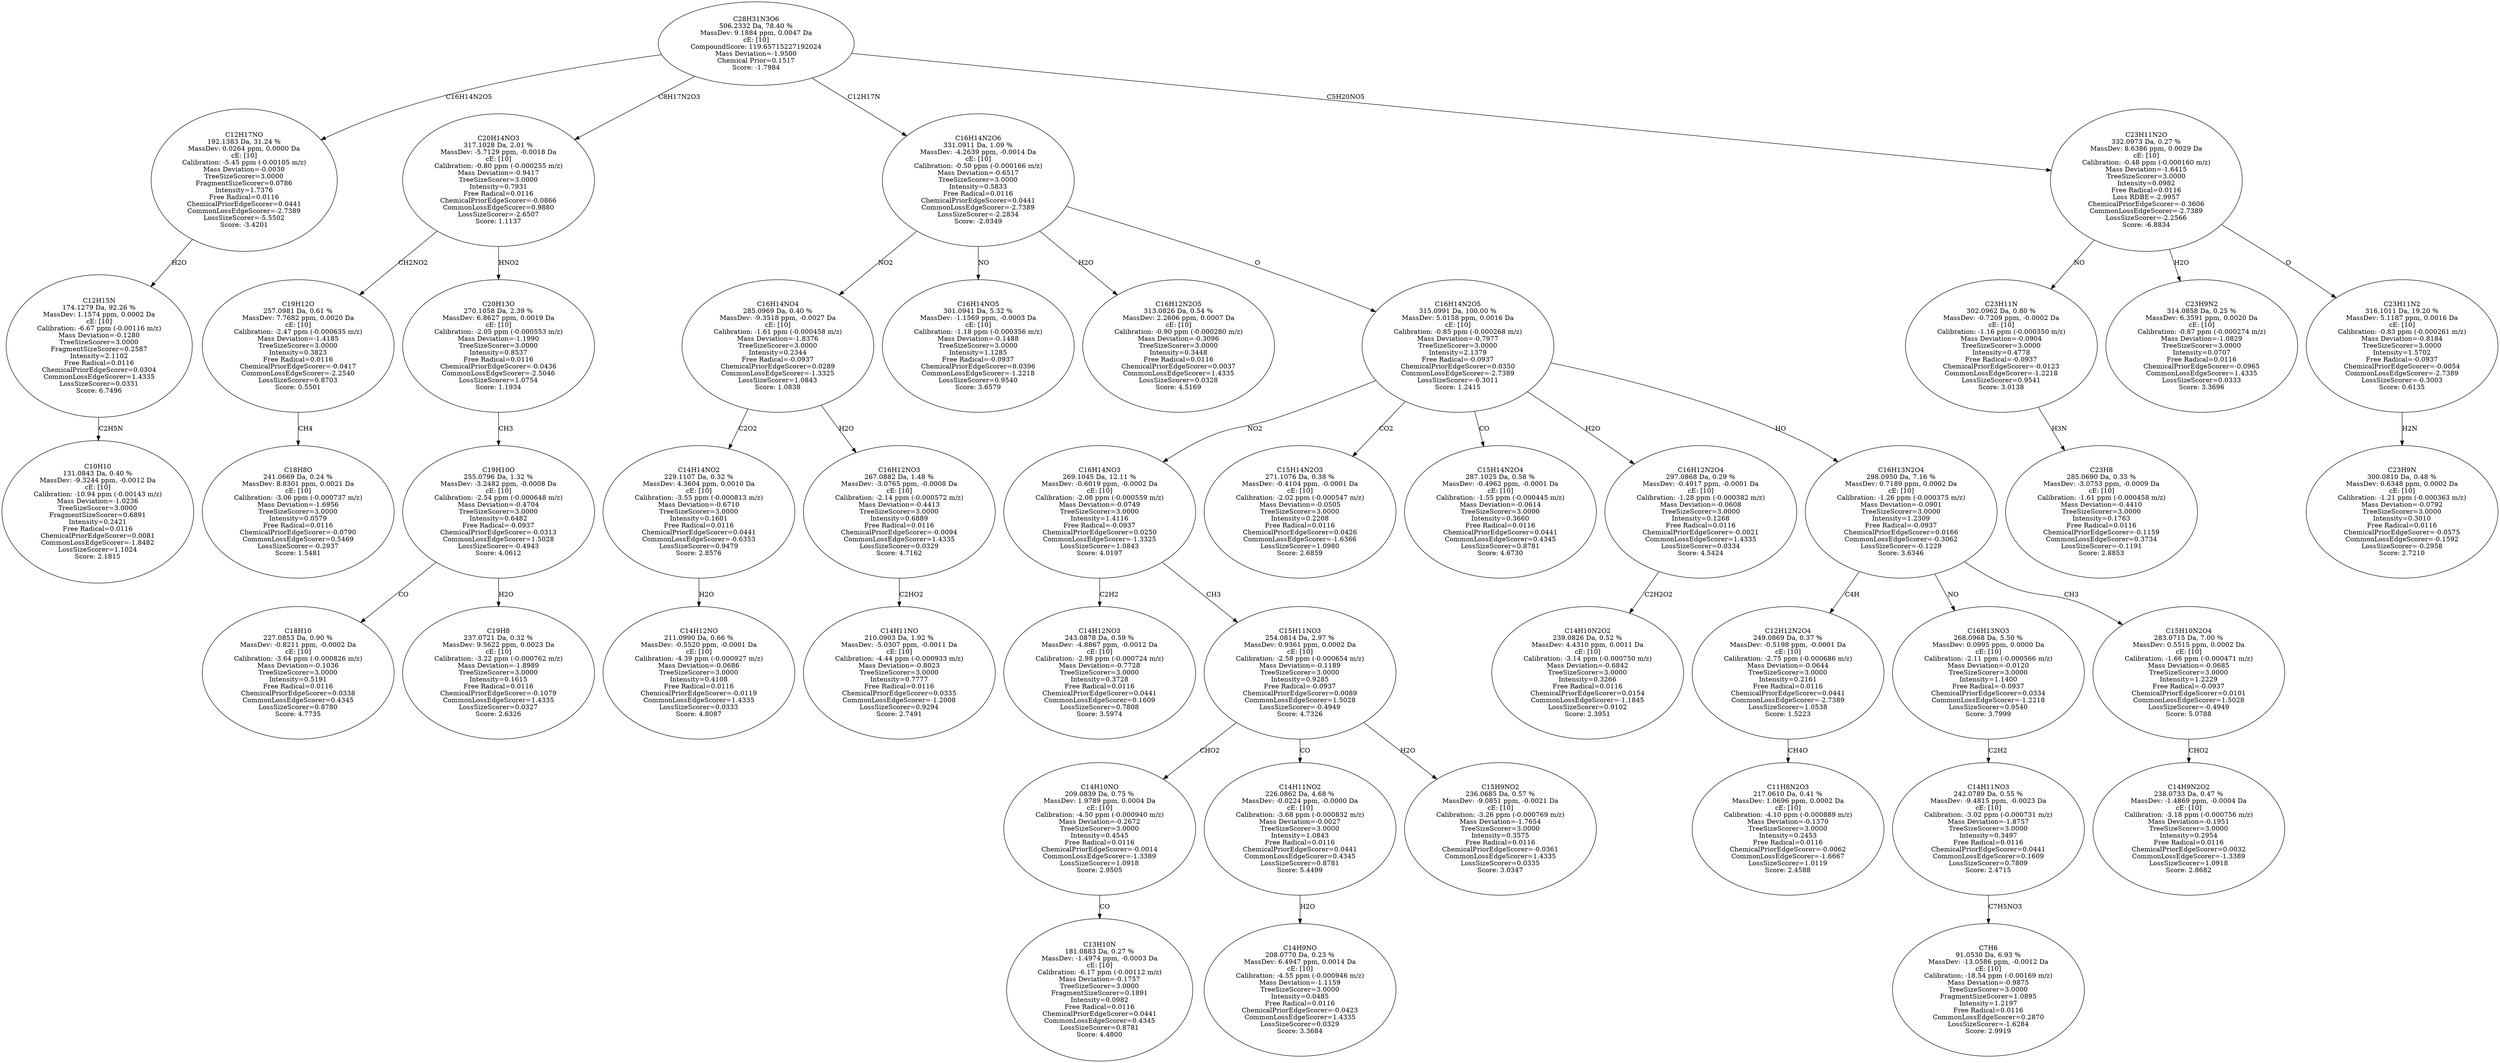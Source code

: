 strict digraph {
v1 [label="C10H10\n131.0843 Da, 0.40 %\nMassDev: -9.3244 ppm, -0.0012 Da\ncE: [10]\nCalibration: -10.94 ppm (-0.00143 m/z)\nMass Deviation=-1.0236\nTreeSizeScorer=3.0000\nFragmentSizeScorer=0.6891\nIntensity=0.2421\nFree Radical=0.0116\nChemicalPriorEdgeScorer=0.0081\nCommonLossEdgeScorer=-1.8482\nLossSizeScorer=1.1024\nScore: 2.1815"];
v2 [label="C12H15N\n174.1279 Da, 92.26 %\nMassDev: 1.1574 ppm, 0.0002 Da\ncE: [10]\nCalibration: -6.67 ppm (-0.00116 m/z)\nMass Deviation=-0.1280\nTreeSizeScorer=3.0000\nFragmentSizeScorer=0.2587\nIntensity=2.1102\nFree Radical=0.0116\nChemicalPriorEdgeScorer=0.0304\nCommonLossEdgeScorer=1.4335\nLossSizeScorer=0.0331\nScore: 6.7496"];
v3 [label="C12H17NO\n192.1383 Da, 31.24 %\nMassDev: 0.0264 ppm, 0.0000 Da\ncE: [10]\nCalibration: -5.45 ppm (-0.00105 m/z)\nMass Deviation=-0.0030\nTreeSizeScorer=3.0000\nFragmentSizeScorer=0.0786\nIntensity=1.7376\nFree Radical=0.0116\nChemicalPriorEdgeScorer=0.0441\nCommonLossEdgeScorer=-2.7389\nLossSizeScorer=-5.5502\nScore: -3.4201"];
v4 [label="C18H8O\n241.0669 Da, 0.24 %\nMassDev: 8.8301 ppm, 0.0021 Da\ncE: [10]\nCalibration: -3.06 ppm (-0.000737 m/z)\nMass Deviation=-1.6956\nTreeSizeScorer=3.0000\nIntensity=0.0579\nFree Radical=0.0116\nChemicalPriorEdgeScorer=-0.0790\nCommonLossEdgeScorer=0.5469\nLossSizeScorer=-0.2937\nScore: 1.5481"];
v5 [label="C19H12O\n257.0981 Da, 0.61 %\nMassDev: 7.7682 ppm, 0.0020 Da\ncE: [10]\nCalibration: -2.47 ppm (-0.000635 m/z)\nMass Deviation=-1.4185\nTreeSizeScorer=3.0000\nIntensity=0.3823\nFree Radical=0.0116\nChemicalPriorEdgeScorer=-0.0417\nCommonLossEdgeScorer=-2.2540\nLossSizeScorer=0.8703\nScore: 0.5501"];
v6 [label="C18H10\n227.0853 Da, 0.90 %\nMassDev: -0.8211 ppm, -0.0002 Da\ncE: [10]\nCalibration: -3.64 ppm (-0.000826 m/z)\nMass Deviation=-0.1036\nTreeSizeScorer=3.0000\nIntensity=0.5191\nFree Radical=0.0116\nChemicalPriorEdgeScorer=0.0338\nCommonLossEdgeScorer=0.4345\nLossSizeScorer=0.8780\nScore: 4.7735"];
v7 [label="C19H8\n237.0721 Da, 0.32 %\nMassDev: 9.5622 ppm, 0.0023 Da\ncE: [10]\nCalibration: -3.22 ppm (-0.000762 m/z)\nMass Deviation=-1.8989\nTreeSizeScorer=3.0000\nIntensity=0.1615\nFree Radical=0.0116\nChemicalPriorEdgeScorer=-0.1079\nCommonLossEdgeScorer=1.4335\nLossSizeScorer=0.0327\nScore: 2.6326"];
v8 [label="C19H10O\n255.0796 Da, 1.32 %\nMassDev: -3.2482 ppm, -0.0008 Da\ncE: [10]\nCalibration: -2.54 ppm (-0.000648 m/z)\nMass Deviation=-0.4704\nTreeSizeScorer=3.0000\nIntensity=0.6482\nFree Radical=-0.0937\nChemicalPriorEdgeScorer=-0.0313\nCommonLossEdgeScorer=1.5028\nLossSizeScorer=-0.4943\nScore: 4.0612"];
v9 [label="C20H13O\n270.1058 Da, 2.39 %\nMassDev: 6.8627 ppm, 0.0019 Da\ncE: [10]\nCalibration: -2.05 ppm (-0.000553 m/z)\nMass Deviation=-1.1990\nTreeSizeScorer=3.0000\nIntensity=0.8537\nFree Radical=0.0116\nChemicalPriorEdgeScorer=-0.0436\nCommonLossEdgeScorer=-2.5046\nLossSizeScorer=1.0754\nScore: 1.1934"];
v10 [label="C20H14NO3\n317.1028 Da, 2.01 %\nMassDev: -5.7129 ppm, -0.0018 Da\ncE: [10]\nCalibration: -0.80 ppm (-0.000255 m/z)\nMass Deviation=-0.9417\nTreeSizeScorer=3.0000\nIntensity=0.7931\nFree Radical=0.0116\nChemicalPriorEdgeScorer=-0.0866\nCommonLossEdgeScorer=0.9880\nLossSizeScorer=-2.6507\nScore: 1.1137"];
v11 [label="C14H12NO\n211.0990 Da, 0.66 %\nMassDev: -0.5520 ppm, -0.0001 Da\ncE: [10]\nCalibration: -4.39 ppm (-0.000927 m/z)\nMass Deviation=-0.0686\nTreeSizeScorer=3.0000\nIntensity=0.4108\nFree Radical=0.0116\nChemicalPriorEdgeScorer=-0.0119\nCommonLossEdgeScorer=1.4335\nLossSizeScorer=0.0333\nScore: 4.8087"];
v12 [label="C14H14NO2\n229.1107 Da, 0.32 %\nMassDev: 4.3604 ppm, 0.0010 Da\ncE: [10]\nCalibration: -3.55 ppm (-0.000813 m/z)\nMass Deviation=-0.6710\nTreeSizeScorer=3.0000\nIntensity=0.1601\nFree Radical=0.0116\nChemicalPriorEdgeScorer=0.0441\nCommonLossEdgeScorer=-0.6353\nLossSizeScorer=0.9479\nScore: 2.8576"];
v13 [label="C14H11NO\n210.0903 Da, 1.92 %\nMassDev: -5.0307 ppm, -0.0011 Da\ncE: [10]\nCalibration: -4.44 ppm (-0.000933 m/z)\nMass Deviation=-0.8023\nTreeSizeScorer=3.0000\nIntensity=0.7777\nFree Radical=0.0116\nChemicalPriorEdgeScorer=0.0335\nCommonLossEdgeScorer=-1.2008\nLossSizeScorer=0.9294\nScore: 2.7491"];
v14 [label="C16H12NO3\n267.0882 Da, 1.48 %\nMassDev: -3.0765 ppm, -0.0008 Da\ncE: [10]\nCalibration: -2.14 ppm (-0.000572 m/z)\nMass Deviation=-0.4413\nTreeSizeScorer=3.0000\nIntensity=0.6889\nFree Radical=0.0116\nChemicalPriorEdgeScorer=-0.0094\nCommonLossEdgeScorer=1.4335\nLossSizeScorer=0.0329\nScore: 4.7162"];
v15 [label="C16H14NO4\n285.0969 Da, 0.40 %\nMassDev: -9.3518 ppm, -0.0027 Da\ncE: [10]\nCalibration: -1.61 ppm (-0.000458 m/z)\nMass Deviation=-1.8376\nTreeSizeScorer=3.0000\nIntensity=0.2344\nFree Radical=-0.0937\nChemicalPriorEdgeScorer=0.0289\nCommonLossEdgeScorer=-1.3325\nLossSizeScorer=1.0843\nScore: 1.0838"];
v16 [label="C16H14NO5\n301.0941 Da, 5.32 %\nMassDev: -1.1569 ppm, -0.0003 Da\ncE: [10]\nCalibration: -1.18 ppm (-0.000356 m/z)\nMass Deviation=-0.1488\nTreeSizeScorer=3.0000\nIntensity=1.1285\nFree Radical=-0.0937\nChemicalPriorEdgeScorer=0.0396\nCommonLossEdgeScorer=-1.2218\nLossSizeScorer=0.9540\nScore: 3.6579"];
v17 [label="C16H12N2O5\n313.0826 Da, 0.54 %\nMassDev: 2.2606 ppm, 0.0007 Da\ncE: [10]\nCalibration: -0.90 ppm (-0.000280 m/z)\nMass Deviation=-0.3096\nTreeSizeScorer=3.0000\nIntensity=0.3448\nFree Radical=0.0116\nChemicalPriorEdgeScorer=0.0037\nCommonLossEdgeScorer=1.4335\nLossSizeScorer=0.0328\nScore: 4.5169"];
v18 [label="C14H12NO3\n243.0878 Da, 0.59 %\nMassDev: -4.8867 ppm, -0.0012 Da\ncE: [10]\nCalibration: -2.98 ppm (-0.000724 m/z)\nMass Deviation=-0.7728\nTreeSizeScorer=3.0000\nIntensity=0.3728\nFree Radical=0.0116\nChemicalPriorEdgeScorer=0.0441\nCommonLossEdgeScorer=0.1609\nLossSizeScorer=0.7808\nScore: 3.5974"];
v19 [label="C13H10N\n181.0883 Da, 0.27 %\nMassDev: -1.4974 ppm, -0.0003 Da\ncE: [10]\nCalibration: -6.17 ppm (-0.00112 m/z)\nMass Deviation=-0.1757\nTreeSizeScorer=3.0000\nFragmentSizeScorer=0.1891\nIntensity=0.0982\nFree Radical=0.0116\nChemicalPriorEdgeScorer=0.0441\nCommonLossEdgeScorer=0.4345\nLossSizeScorer=0.8781\nScore: 4.4800"];
v20 [label="C14H10NO\n209.0839 Da, 0.75 %\nMassDev: 1.9789 ppm, 0.0004 Da\ncE: [10]\nCalibration: -4.50 ppm (-0.000940 m/z)\nMass Deviation=-0.2672\nTreeSizeScorer=3.0000\nIntensity=0.4545\nFree Radical=0.0116\nChemicalPriorEdgeScorer=-0.0014\nCommonLossEdgeScorer=-1.3389\nLossSizeScorer=1.0918\nScore: 2.9505"];
v21 [label="C14H9NO\n208.0770 Da, 0.23 %\nMassDev: 6.4947 ppm, 0.0014 Da\ncE: [10]\nCalibration: -4.55 ppm (-0.000946 m/z)\nMass Deviation=-1.1159\nTreeSizeScorer=3.0000\nIntensity=0.0485\nFree Radical=0.0116\nChemicalPriorEdgeScorer=-0.0423\nCommonLossEdgeScorer=1.4335\nLossSizeScorer=0.0329\nScore: 3.3684"];
v22 [label="C14H11NO2\n226.0862 Da, 4.68 %\nMassDev: -0.0224 ppm, -0.0000 Da\ncE: [10]\nCalibration: -3.68 ppm (-0.000832 m/z)\nMass Deviation=-0.0027\nTreeSizeScorer=3.0000\nIntensity=1.0843\nFree Radical=0.0116\nChemicalPriorEdgeScorer=0.0441\nCommonLossEdgeScorer=0.4345\nLossSizeScorer=0.8781\nScore: 5.4499"];
v23 [label="C15H9NO2\n236.0685 Da, 0.57 %\nMassDev: -9.0851 ppm, -0.0021 Da\ncE: [10]\nCalibration: -3.26 ppm (-0.000769 m/z)\nMass Deviation=-1.7654\nTreeSizeScorer=3.0000\nIntensity=0.3575\nFree Radical=0.0116\nChemicalPriorEdgeScorer=-0.0361\nCommonLossEdgeScorer=1.4335\nLossSizeScorer=0.0335\nScore: 3.0347"];
v24 [label="C15H11NO3\n254.0814 Da, 2.97 %\nMassDev: 0.9361 ppm, 0.0002 Da\ncE: [10]\nCalibration: -2.58 ppm (-0.000654 m/z)\nMass Deviation=-0.1189\nTreeSizeScorer=3.0000\nIntensity=0.9285\nFree Radical=-0.0937\nChemicalPriorEdgeScorer=0.0089\nCommonLossEdgeScorer=1.5028\nLossSizeScorer=-0.4949\nScore: 4.7326"];
v25 [label="C16H14NO3\n269.1045 Da, 12.11 %\nMassDev: -0.6019 ppm, -0.0002 Da\ncE: [10]\nCalibration: -2.08 ppm (-0.000559 m/z)\nMass Deviation=-0.0749\nTreeSizeScorer=3.0000\nIntensity=1.4116\nFree Radical=-0.0937\nChemicalPriorEdgeScorer=0.0250\nCommonLossEdgeScorer=-1.3325\nLossSizeScorer=1.0843\nScore: 4.0197"];
v26 [label="C15H14N2O3\n271.1076 Da, 0.38 %\nMassDev: -0.4104 ppm, -0.0001 Da\ncE: [10]\nCalibration: -2.02 ppm (-0.000547 m/z)\nMass Deviation=-0.0505\nTreeSizeScorer=3.0000\nIntensity=0.2208\nFree Radical=0.0116\nChemicalPriorEdgeScorer=0.0426\nCommonLossEdgeScorer=-1.6366\nLossSizeScorer=1.0980\nScore: 2.6859"];
v27 [label="C15H14N2O4\n287.1025 Da, 0.58 %\nMassDev: -0.4962 ppm, -0.0001 Da\ncE: [10]\nCalibration: -1.55 ppm (-0.000445 m/z)\nMass Deviation=-0.0614\nTreeSizeScorer=3.0000\nIntensity=0.3660\nFree Radical=0.0116\nChemicalPriorEdgeScorer=0.0441\nCommonLossEdgeScorer=0.4345\nLossSizeScorer=0.8781\nScore: 4.6730"];
v28 [label="C14H10N2O2\n239.0826 Da, 0.52 %\nMassDev: 4.4310 ppm, 0.0011 Da\ncE: [10]\nCalibration: -3.14 ppm (-0.000750 m/z)\nMass Deviation=-0.6842\nTreeSizeScorer=3.0000\nIntensity=0.3266\nFree Radical=0.0116\nChemicalPriorEdgeScorer=0.0154\nCommonLossEdgeScorer=-1.1845\nLossSizeScorer=0.9102\nScore: 2.3951"];
v29 [label="C16H12N2O4\n297.0868 Da, 0.29 %\nMassDev: -0.4917 ppm, -0.0001 Da\ncE: [10]\nCalibration: -1.28 ppm (-0.000382 m/z)\nMass Deviation=-0.0608\nTreeSizeScorer=3.0000\nIntensity=0.1268\nFree Radical=0.0116\nChemicalPriorEdgeScorer=-0.0021\nCommonLossEdgeScorer=1.4335\nLossSizeScorer=0.0334\nScore: 4.5424"];
v30 [label="C11H8N2O3\n217.0610 Da, 0.41 %\nMassDev: 1.0696 ppm, 0.0002 Da\ncE: [10]\nCalibration: -4.10 ppm (-0.000889 m/z)\nMass Deviation=-0.1370\nTreeSizeScorer=3.0000\nIntensity=0.2453\nFree Radical=0.0116\nChemicalPriorEdgeScorer=-0.0062\nCommonLossEdgeScorer=-1.6667\nLossSizeScorer=1.0119\nScore: 2.4588"];
v31 [label="C12H12N2O4\n249.0869 Da, 0.37 %\nMassDev: -0.5198 ppm, -0.0001 Da\ncE: [10]\nCalibration: -2.75 ppm (-0.000686 m/z)\nMass Deviation=-0.0644\nTreeSizeScorer=3.0000\nIntensity=0.2161\nFree Radical=0.0116\nChemicalPriorEdgeScorer=0.0441\nCommonLossEdgeScorer=-2.7389\nLossSizeScorer=1.0538\nScore: 1.5223"];
v32 [label="C7H6\n91.0530 Da, 6.93 %\nMassDev: -13.0586 ppm, -0.0012 Da\ncE: [10]\nCalibration: -18.54 ppm (-0.00169 m/z)\nMass Deviation=-0.9875\nTreeSizeScorer=3.0000\nFragmentSizeScorer=1.0895\nIntensity=1.2197\nFree Radical=0.0116\nCommonLossEdgeScorer=0.2870\nLossSizeScorer=-1.6284\nScore: 2.9919"];
v33 [label="C14H11NO3\n242.0789 Da, 0.55 %\nMassDev: -9.4815 ppm, -0.0023 Da\ncE: [10]\nCalibration: -3.02 ppm (-0.000731 m/z)\nMass Deviation=-1.8757\nTreeSizeScorer=3.0000\nIntensity=0.3497\nFree Radical=0.0116\nChemicalPriorEdgeScorer=0.0441\nCommonLossEdgeScorer=0.1609\nLossSizeScorer=0.7809\nScore: 2.4715"];
v34 [label="C16H13NO3\n268.0968 Da, 5.50 %\nMassDev: 0.0995 ppm, 0.0000 Da\ncE: [10]\nCalibration: -2.11 ppm (-0.000566 m/z)\nMass Deviation=-0.0120\nTreeSizeScorer=3.0000\nIntensity=1.1400\nFree Radical=-0.0937\nChemicalPriorEdgeScorer=0.0334\nCommonLossEdgeScorer=-1.2218\nLossSizeScorer=0.9540\nScore: 3.7999"];
v35 [label="C14H9N2O2\n238.0733 Da, 0.47 %\nMassDev: -1.4869 ppm, -0.0004 Da\ncE: [10]\nCalibration: -3.18 ppm (-0.000756 m/z)\nMass Deviation=-0.1951\nTreeSizeScorer=3.0000\nIntensity=0.2954\nFree Radical=0.0116\nChemicalPriorEdgeScorer=0.0032\nCommonLossEdgeScorer=-1.3389\nLossSizeScorer=1.0918\nScore: 2.8682"];
v36 [label="C15H10N2O4\n283.0715 Da, 7.00 %\nMassDev: 0.5515 ppm, 0.0002 Da\ncE: [10]\nCalibration: -1.66 ppm (-0.000471 m/z)\nMass Deviation=-0.0685\nTreeSizeScorer=3.0000\nIntensity=1.2229\nFree Radical=-0.0937\nChemicalPriorEdgeScorer=0.0101\nCommonLossEdgeScorer=1.5028\nLossSizeScorer=-0.4949\nScore: 5.0788"];
v37 [label="C16H13N2O4\n298.0950 Da, 7.16 %\nMassDev: 0.7189 ppm, 0.0002 Da\ncE: [10]\nCalibration: -1.26 ppm (-0.000375 m/z)\nMass Deviation=-0.0901\nTreeSizeScorer=3.0000\nIntensity=1.2309\nFree Radical=-0.0937\nChemicalPriorEdgeScorer=0.0166\nCommonLossEdgeScorer=-0.3062\nLossSizeScorer=-0.1229\nScore: 3.6346"];
v38 [label="C16H14N2O5\n315.0991 Da, 100.00 %\nMassDev: 5.0158 ppm, 0.0016 Da\ncE: [10]\nCalibration: -0.85 ppm (-0.000268 m/z)\nMass Deviation=-0.7977\nTreeSizeScorer=3.0000\nIntensity=2.1379\nFree Radical=-0.0937\nChemicalPriorEdgeScorer=0.0350\nCommonLossEdgeScorer=-2.7389\nLossSizeScorer=-0.3011\nScore: 1.2415"];
v39 [label="C16H14N2O6\n331.0911 Da, 1.09 %\nMassDev: -4.2639 ppm, -0.0014 Da\ncE: [10]\nCalibration: -0.50 ppm (-0.000166 m/z)\nMass Deviation=-0.6517\nTreeSizeScorer=3.0000\nIntensity=0.5833\nFree Radical=0.0116\nChemicalPriorEdgeScorer=0.0441\nCommonLossEdgeScorer=-2.7389\nLossSizeScorer=-2.2834\nScore: -2.0349"];
v40 [label="C23H8\n285.0690 Da, 0.33 %\nMassDev: -3.0753 ppm, -0.0009 Da\ncE: [10]\nCalibration: -1.61 ppm (-0.000458 m/z)\nMass Deviation=-0.4410\nTreeSizeScorer=3.0000\nIntensity=0.1763\nFree Radical=0.0116\nChemicalPriorEdgeScorer=-0.1159\nCommonLossEdgeScorer=0.3734\nLossSizeScorer=-0.1191\nScore: 2.8853"];
v41 [label="C23H11N\n302.0962 Da, 0.80 %\nMassDev: -0.7209 ppm, -0.0002 Da\ncE: [10]\nCalibration: -1.16 ppm (-0.000350 m/z)\nMass Deviation=-0.0904\nTreeSizeScorer=3.0000\nIntensity=0.4778\nFree Radical=-0.0937\nChemicalPriorEdgeScorer=-0.0123\nCommonLossEdgeScorer=-1.2218\nLossSizeScorer=0.9541\nScore: 3.0138"];
v42 [label="C23H9N2\n314.0858 Da, 0.25 %\nMassDev: 6.3591 ppm, 0.0020 Da\ncE: [10]\nCalibration: -0.87 ppm (-0.000274 m/z)\nMass Deviation=-1.0829\nTreeSizeScorer=3.0000\nIntensity=0.0707\nFree Radical=0.0116\nChemicalPriorEdgeScorer=-0.0965\nCommonLossEdgeScorer=1.4335\nLossSizeScorer=0.0333\nScore: 3.3696"];
v43 [label="C23H9N\n300.0810 Da, 0.48 %\nMassDev: 0.6348 ppm, 0.0002 Da\ncE: [10]\nCalibration: -1.21 ppm (-0.000363 m/z)\nMass Deviation=-0.0792\nTreeSizeScorer=3.0000\nIntensity=0.3010\nFree Radical=0.0116\nChemicalPriorEdgeScorer=-0.0575\nCommonLossEdgeScorer=-0.1592\nLossSizeScorer=-0.2958\nScore: 2.7210"];
v44 [label="C23H11N2\n316.1011 Da, 19.20 %\nMassDev: 5.1187 ppm, 0.0016 Da\ncE: [10]\nCalibration: -0.83 ppm (-0.000261 m/z)\nMass Deviation=-0.8184\nTreeSizeScorer=3.0000\nIntensity=1.5702\nFree Radical=-0.0937\nChemicalPriorEdgeScorer=-0.0054\nCommonLossEdgeScorer=-2.7389\nLossSizeScorer=-0.3003\nScore: 0.6135"];
v45 [label="C23H11N2O\n332.0973 Da, 0.27 %\nMassDev: 8.6386 ppm, 0.0029 Da\ncE: [10]\nCalibration: -0.48 ppm (-0.000160 m/z)\nMass Deviation=-1.6415\nTreeSizeScorer=3.0000\nIntensity=0.0982\nFree Radical=0.0116\nLoss RDBE=-2.9957\nChemicalPriorEdgeScorer=-0.3606\nCommonLossEdgeScorer=-2.7389\nLossSizeScorer=-2.2566\nScore: -6.8834"];
v46 [label="C28H31N3O6\n506.2332 Da, 78.40 %\nMassDev: 9.1884 ppm, 0.0047 Da\ncE: [10]\nCompoundScore: 119.65715227192024\nMass Deviation=-1.9500\nChemical Prior=0.1517\nScore: -1.7984"];
v2 -> v1 [label="C2H5N"];
v3 -> v2 [label="H2O"];
v46 -> v3 [label="C16H14N2O5"];
v5 -> v4 [label="CH4"];
v10 -> v5 [label="CH2NO2"];
v8 -> v6 [label="CO"];
v8 -> v7 [label="H2O"];
v9 -> v8 [label="CH3"];
v10 -> v9 [label="HNO2"];
v46 -> v10 [label="C8H17N2O3"];
v12 -> v11 [label="H2O"];
v15 -> v12 [label="C2O2"];
v14 -> v13 [label="C2HO2"];
v15 -> v14 [label="H2O"];
v39 -> v15 [label="NO2"];
v39 -> v16 [label="NO"];
v39 -> v17 [label="H2O"];
v25 -> v18 [label="C2H2"];
v20 -> v19 [label="CO"];
v24 -> v20 [label="CHO2"];
v22 -> v21 [label="H2O"];
v24 -> v22 [label="CO"];
v24 -> v23 [label="H2O"];
v25 -> v24 [label="CH3"];
v38 -> v25 [label="NO2"];
v38 -> v26 [label="CO2"];
v38 -> v27 [label="CO"];
v29 -> v28 [label="C2H2O2"];
v38 -> v29 [label="H2O"];
v31 -> v30 [label="CH4O"];
v37 -> v31 [label="C4H"];
v33 -> v32 [label="C7H5NO3"];
v34 -> v33 [label="C2H2"];
v37 -> v34 [label="NO"];
v36 -> v35 [label="CHO2"];
v37 -> v36 [label="CH3"];
v38 -> v37 [label="HO"];
v39 -> v38 [label="O"];
v46 -> v39 [label="C12H17N"];
v41 -> v40 [label="H3N"];
v45 -> v41 [label="NO"];
v45 -> v42 [label="H2O"];
v44 -> v43 [label="H2N"];
v45 -> v44 [label="O"];
v46 -> v45 [label="C5H20NO5"];
}